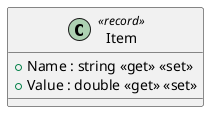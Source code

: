 @startuml Item
class Item <<record>>  {
    + Name : string <<get>> <<set>>
    + Value : double <<get>> <<set>>
}
@enduml